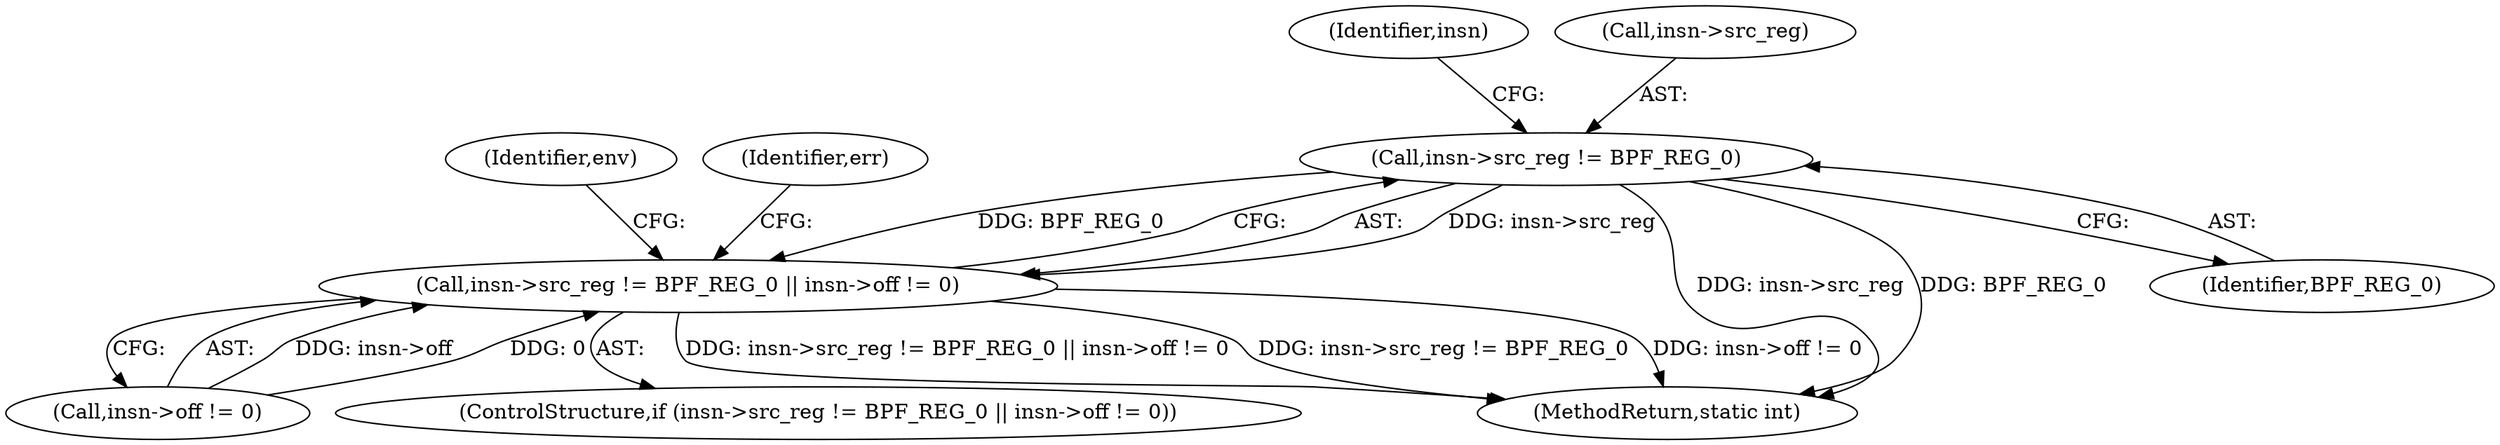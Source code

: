 digraph "0_linux_95a762e2c8c942780948091f8f2a4f32fce1ac6f@pointer" {
"1000501" [label="(Call,insn->src_reg != BPF_REG_0)"];
"1000500" [label="(Call,insn->src_reg != BPF_REG_0 || insn->off != 0)"];
"1000499" [label="(ControlStructure,if (insn->src_reg != BPF_REG_0 || insn->off != 0))"];
"1000508" [label="(Identifier,insn)"];
"1000630" [label="(MethodReturn,static int)"];
"1000501" [label="(Call,insn->src_reg != BPF_REG_0)"];
"1000505" [label="(Identifier,BPF_REG_0)"];
"1000506" [label="(Call,insn->off != 0)"];
"1000500" [label="(Call,insn->src_reg != BPF_REG_0 || insn->off != 0)"];
"1000513" [label="(Identifier,env)"];
"1000502" [label="(Call,insn->src_reg)"];
"1000519" [label="(Identifier,err)"];
"1000501" -> "1000500"  [label="AST: "];
"1000501" -> "1000505"  [label="CFG: "];
"1000502" -> "1000501"  [label="AST: "];
"1000505" -> "1000501"  [label="AST: "];
"1000508" -> "1000501"  [label="CFG: "];
"1000500" -> "1000501"  [label="CFG: "];
"1000501" -> "1000630"  [label="DDG: insn->src_reg"];
"1000501" -> "1000630"  [label="DDG: BPF_REG_0"];
"1000501" -> "1000500"  [label="DDG: insn->src_reg"];
"1000501" -> "1000500"  [label="DDG: BPF_REG_0"];
"1000500" -> "1000499"  [label="AST: "];
"1000500" -> "1000506"  [label="CFG: "];
"1000506" -> "1000500"  [label="AST: "];
"1000513" -> "1000500"  [label="CFG: "];
"1000519" -> "1000500"  [label="CFG: "];
"1000500" -> "1000630"  [label="DDG: insn->off != 0"];
"1000500" -> "1000630"  [label="DDG: insn->src_reg != BPF_REG_0 || insn->off != 0"];
"1000500" -> "1000630"  [label="DDG: insn->src_reg != BPF_REG_0"];
"1000506" -> "1000500"  [label="DDG: insn->off"];
"1000506" -> "1000500"  [label="DDG: 0"];
}
